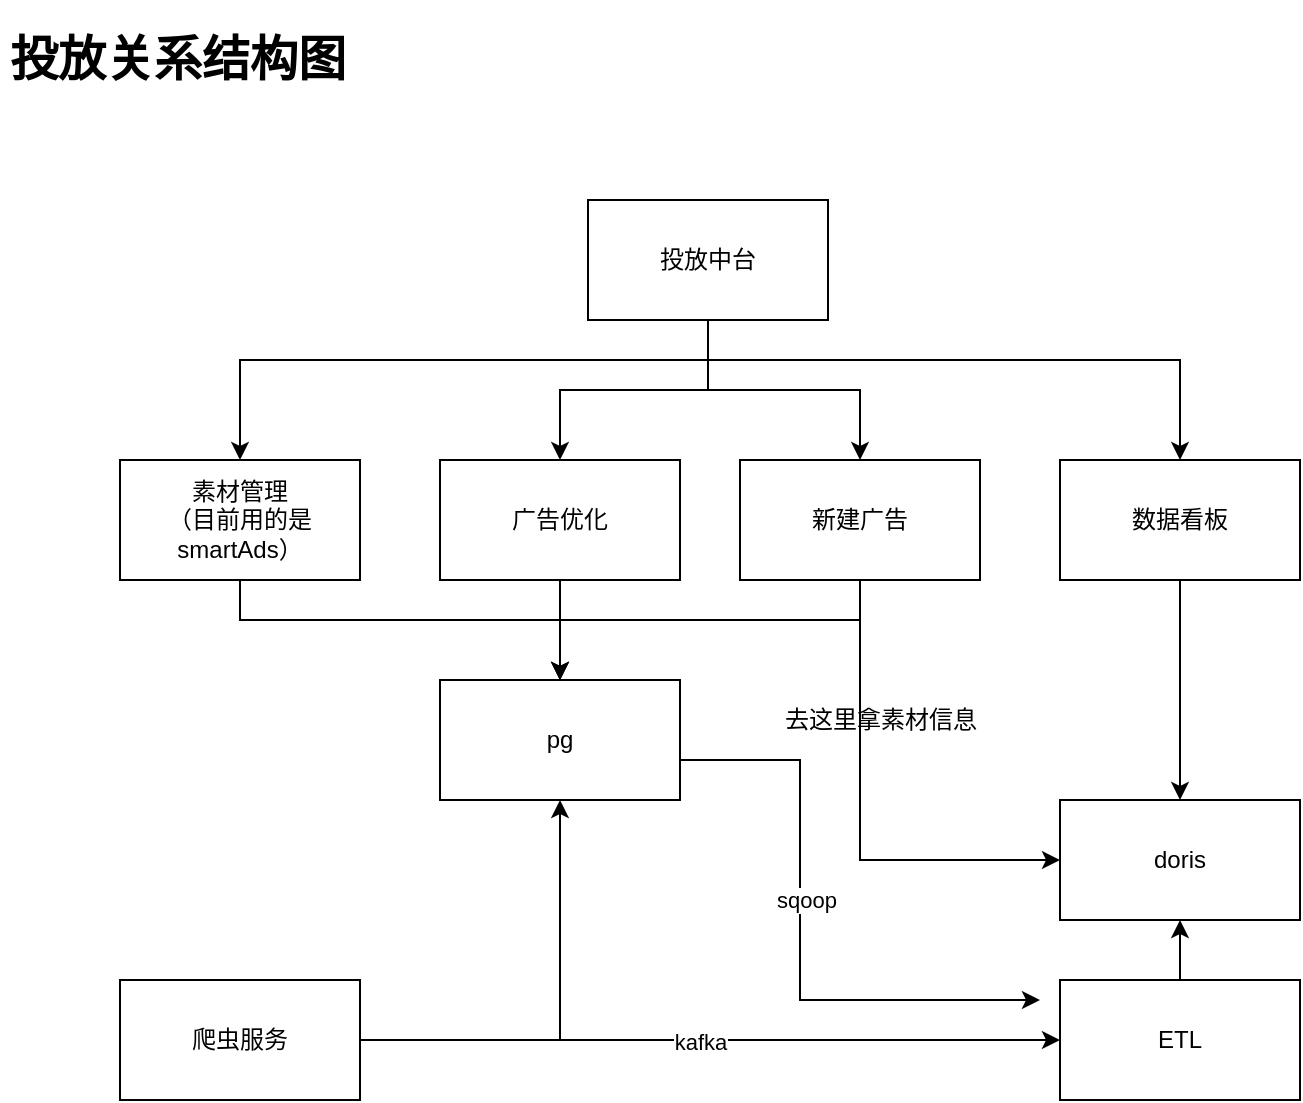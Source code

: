 <mxfile version="14.1.8" type="device"><diagram id="prtHgNgQTEPvFCAcTncT" name="Page-1"><mxGraphModel dx="1076" dy="771" grid="1" gridSize="10" guides="1" tooltips="1" connect="1" arrows="1" fold="1" page="1" pageScale="1" pageWidth="827" pageHeight="1169" math="0" shadow="0"><root><mxCell id="0"/><mxCell id="1" parent="0"/><mxCell id="Qeo2S5W-sd2L39a6QJu3-31" value="&lt;h1&gt;投放关系结构图&lt;/h1&gt;" style="text;html=1;strokeColor=none;fillColor=none;spacing=5;spacingTop=-20;whiteSpace=wrap;overflow=hidden;rounded=0;" vertex="1" parent="1"><mxGeometry x="50" y="10" width="190" height="120" as="geometry"/></mxCell><mxCell id="Qeo2S5W-sd2L39a6QJu3-61" style="edgeStyle=orthogonalEdgeStyle;rounded=0;orthogonalLoop=1;jettySize=auto;html=1;entryX=0.5;entryY=0;entryDx=0;entryDy=0;" edge="1" parent="1" source="Qeo2S5W-sd2L39a6QJu3-56" target="Qeo2S5W-sd2L39a6QJu3-57"><mxGeometry relative="1" as="geometry"><Array as="points"><mxPoint x="404" y="180"/><mxPoint x="170" y="180"/></Array></mxGeometry></mxCell><mxCell id="Qeo2S5W-sd2L39a6QJu3-62" style="edgeStyle=orthogonalEdgeStyle;rounded=0;orthogonalLoop=1;jettySize=auto;html=1;entryX=0.5;entryY=0;entryDx=0;entryDy=0;" edge="1" parent="1" source="Qeo2S5W-sd2L39a6QJu3-56" target="Qeo2S5W-sd2L39a6QJu3-58"><mxGeometry relative="1" as="geometry"/></mxCell><mxCell id="Qeo2S5W-sd2L39a6QJu3-63" style="edgeStyle=orthogonalEdgeStyle;rounded=0;orthogonalLoop=1;jettySize=auto;html=1;entryX=0.5;entryY=0;entryDx=0;entryDy=0;" edge="1" parent="1" source="Qeo2S5W-sd2L39a6QJu3-56" target="Qeo2S5W-sd2L39a6QJu3-59"><mxGeometry relative="1" as="geometry"/></mxCell><mxCell id="Qeo2S5W-sd2L39a6QJu3-64" style="edgeStyle=orthogonalEdgeStyle;rounded=0;orthogonalLoop=1;jettySize=auto;html=1;entryX=0.5;entryY=0;entryDx=0;entryDy=0;" edge="1" parent="1" source="Qeo2S5W-sd2L39a6QJu3-56" target="Qeo2S5W-sd2L39a6QJu3-60"><mxGeometry relative="1" as="geometry"><Array as="points"><mxPoint x="404" y="180"/><mxPoint x="640" y="180"/></Array></mxGeometry></mxCell><mxCell id="Qeo2S5W-sd2L39a6QJu3-56" value="投放中台" style="rounded=0;whiteSpace=wrap;html=1;" vertex="1" parent="1"><mxGeometry x="344" y="100" width="120" height="60" as="geometry"/></mxCell><mxCell id="Qeo2S5W-sd2L39a6QJu3-82" style="edgeStyle=orthogonalEdgeStyle;rounded=0;orthogonalLoop=1;jettySize=auto;html=1;entryX=0.5;entryY=0;entryDx=0;entryDy=0;" edge="1" parent="1" source="Qeo2S5W-sd2L39a6QJu3-57" target="Qeo2S5W-sd2L39a6QJu3-66"><mxGeometry relative="1" as="geometry"><Array as="points"><mxPoint x="170" y="310"/><mxPoint x="330" y="310"/></Array></mxGeometry></mxCell><mxCell id="Qeo2S5W-sd2L39a6QJu3-57" value="素材管理&lt;br&gt;（目前用的是smartAds）" style="rounded=0;whiteSpace=wrap;html=1;" vertex="1" parent="1"><mxGeometry x="110" y="230" width="120" height="60" as="geometry"/></mxCell><mxCell id="Qeo2S5W-sd2L39a6QJu3-83" style="edgeStyle=orthogonalEdgeStyle;rounded=0;orthogonalLoop=1;jettySize=auto;html=1;entryX=0.5;entryY=0;entryDx=0;entryDy=0;" edge="1" parent="1" source="Qeo2S5W-sd2L39a6QJu3-58" target="Qeo2S5W-sd2L39a6QJu3-66"><mxGeometry relative="1" as="geometry"/></mxCell><mxCell id="Qeo2S5W-sd2L39a6QJu3-58" value="广告优化" style="rounded=0;whiteSpace=wrap;html=1;" vertex="1" parent="1"><mxGeometry x="270" y="230" width="120" height="60" as="geometry"/></mxCell><mxCell id="Qeo2S5W-sd2L39a6QJu3-84" style="edgeStyle=orthogonalEdgeStyle;rounded=0;orthogonalLoop=1;jettySize=auto;html=1;entryX=0.5;entryY=0;entryDx=0;entryDy=0;" edge="1" parent="1" source="Qeo2S5W-sd2L39a6QJu3-59" target="Qeo2S5W-sd2L39a6QJu3-66"><mxGeometry relative="1" as="geometry"><Array as="points"><mxPoint x="480" y="310"/><mxPoint x="330" y="310"/></Array></mxGeometry></mxCell><mxCell id="Qeo2S5W-sd2L39a6QJu3-85" style="edgeStyle=orthogonalEdgeStyle;rounded=0;orthogonalLoop=1;jettySize=auto;html=1;entryX=0;entryY=0.5;entryDx=0;entryDy=0;" edge="1" parent="1" source="Qeo2S5W-sd2L39a6QJu3-59" target="Qeo2S5W-sd2L39a6QJu3-71"><mxGeometry relative="1" as="geometry"><Array as="points"><mxPoint x="480" y="430"/></Array></mxGeometry></mxCell><mxCell id="Qeo2S5W-sd2L39a6QJu3-59" value="新建广告" style="rounded=0;whiteSpace=wrap;html=1;" vertex="1" parent="1"><mxGeometry x="420" y="230" width="120" height="60" as="geometry"/></mxCell><mxCell id="Qeo2S5W-sd2L39a6QJu3-72" style="edgeStyle=orthogonalEdgeStyle;rounded=0;orthogonalLoop=1;jettySize=auto;html=1;entryX=0.5;entryY=0;entryDx=0;entryDy=0;" edge="1" parent="1" source="Qeo2S5W-sd2L39a6QJu3-60" target="Qeo2S5W-sd2L39a6QJu3-71"><mxGeometry relative="1" as="geometry"/></mxCell><mxCell id="Qeo2S5W-sd2L39a6QJu3-60" value="数据看板" style="rounded=0;whiteSpace=wrap;html=1;" vertex="1" parent="1"><mxGeometry x="580" y="230" width="120" height="60" as="geometry"/></mxCell><mxCell id="Qeo2S5W-sd2L39a6QJu3-89" style="edgeStyle=orthogonalEdgeStyle;rounded=0;orthogonalLoop=1;jettySize=auto;html=1;" edge="1" parent="1" source="Qeo2S5W-sd2L39a6QJu3-66"><mxGeometry relative="1" as="geometry"><mxPoint x="570" y="500" as="targetPoint"/><Array as="points"><mxPoint x="450" y="380"/><mxPoint x="450" y="500"/></Array></mxGeometry></mxCell><mxCell id="Qeo2S5W-sd2L39a6QJu3-90" value="sqoop" style="edgeLabel;html=1;align=center;verticalAlign=middle;resizable=0;points=[];" vertex="1" connectable="0" parent="Qeo2S5W-sd2L39a6QJu3-89"><mxGeometry x="-0.133" y="3" relative="1" as="geometry"><mxPoint as="offset"/></mxGeometry></mxCell><mxCell id="Qeo2S5W-sd2L39a6QJu3-66" value="pg" style="rounded=0;whiteSpace=wrap;html=1;" vertex="1" parent="1"><mxGeometry x="270" y="340" width="120" height="60" as="geometry"/></mxCell><mxCell id="Qeo2S5W-sd2L39a6QJu3-71" value="doris" style="rounded=0;whiteSpace=wrap;html=1;" vertex="1" parent="1"><mxGeometry x="580" y="400" width="120" height="60" as="geometry"/></mxCell><mxCell id="Qeo2S5W-sd2L39a6QJu3-75" style="edgeStyle=orthogonalEdgeStyle;rounded=0;orthogonalLoop=1;jettySize=auto;html=1;entryX=0.5;entryY=1;entryDx=0;entryDy=0;" edge="1" parent="1" source="Qeo2S5W-sd2L39a6QJu3-74" target="Qeo2S5W-sd2L39a6QJu3-66"><mxGeometry relative="1" as="geometry"/></mxCell><mxCell id="Qeo2S5W-sd2L39a6QJu3-78" style="edgeStyle=orthogonalEdgeStyle;rounded=0;orthogonalLoop=1;jettySize=auto;html=1;entryX=0;entryY=0.5;entryDx=0;entryDy=0;" edge="1" parent="1" source="Qeo2S5W-sd2L39a6QJu3-74" target="Qeo2S5W-sd2L39a6QJu3-77"><mxGeometry relative="1" as="geometry"/></mxCell><mxCell id="Qeo2S5W-sd2L39a6QJu3-91" value="kafka" style="edgeLabel;html=1;align=center;verticalAlign=middle;resizable=0;points=[];" vertex="1" connectable="0" parent="Qeo2S5W-sd2L39a6QJu3-78"><mxGeometry x="-0.029" y="-1" relative="1" as="geometry"><mxPoint as="offset"/></mxGeometry></mxCell><mxCell id="Qeo2S5W-sd2L39a6QJu3-74" value="爬虫服务" style="rounded=0;whiteSpace=wrap;html=1;" vertex="1" parent="1"><mxGeometry x="110" y="490" width="120" height="60" as="geometry"/></mxCell><mxCell id="Qeo2S5W-sd2L39a6QJu3-79" style="edgeStyle=orthogonalEdgeStyle;rounded=0;orthogonalLoop=1;jettySize=auto;html=1;entryX=0.5;entryY=1;entryDx=0;entryDy=0;" edge="1" parent="1" source="Qeo2S5W-sd2L39a6QJu3-77" target="Qeo2S5W-sd2L39a6QJu3-71"><mxGeometry relative="1" as="geometry"/></mxCell><mxCell id="Qeo2S5W-sd2L39a6QJu3-77" value="ETL" style="rounded=0;whiteSpace=wrap;html=1;" vertex="1" parent="1"><mxGeometry x="580" y="490" width="120" height="60" as="geometry"/></mxCell><mxCell id="Qeo2S5W-sd2L39a6QJu3-86" value="去这里拿素材信息" style="text;html=1;align=center;verticalAlign=middle;resizable=0;points=[];autosize=1;" vertex="1" parent="1"><mxGeometry x="435" y="350" width="110" height="20" as="geometry"/></mxCell></root></mxGraphModel></diagram></mxfile>